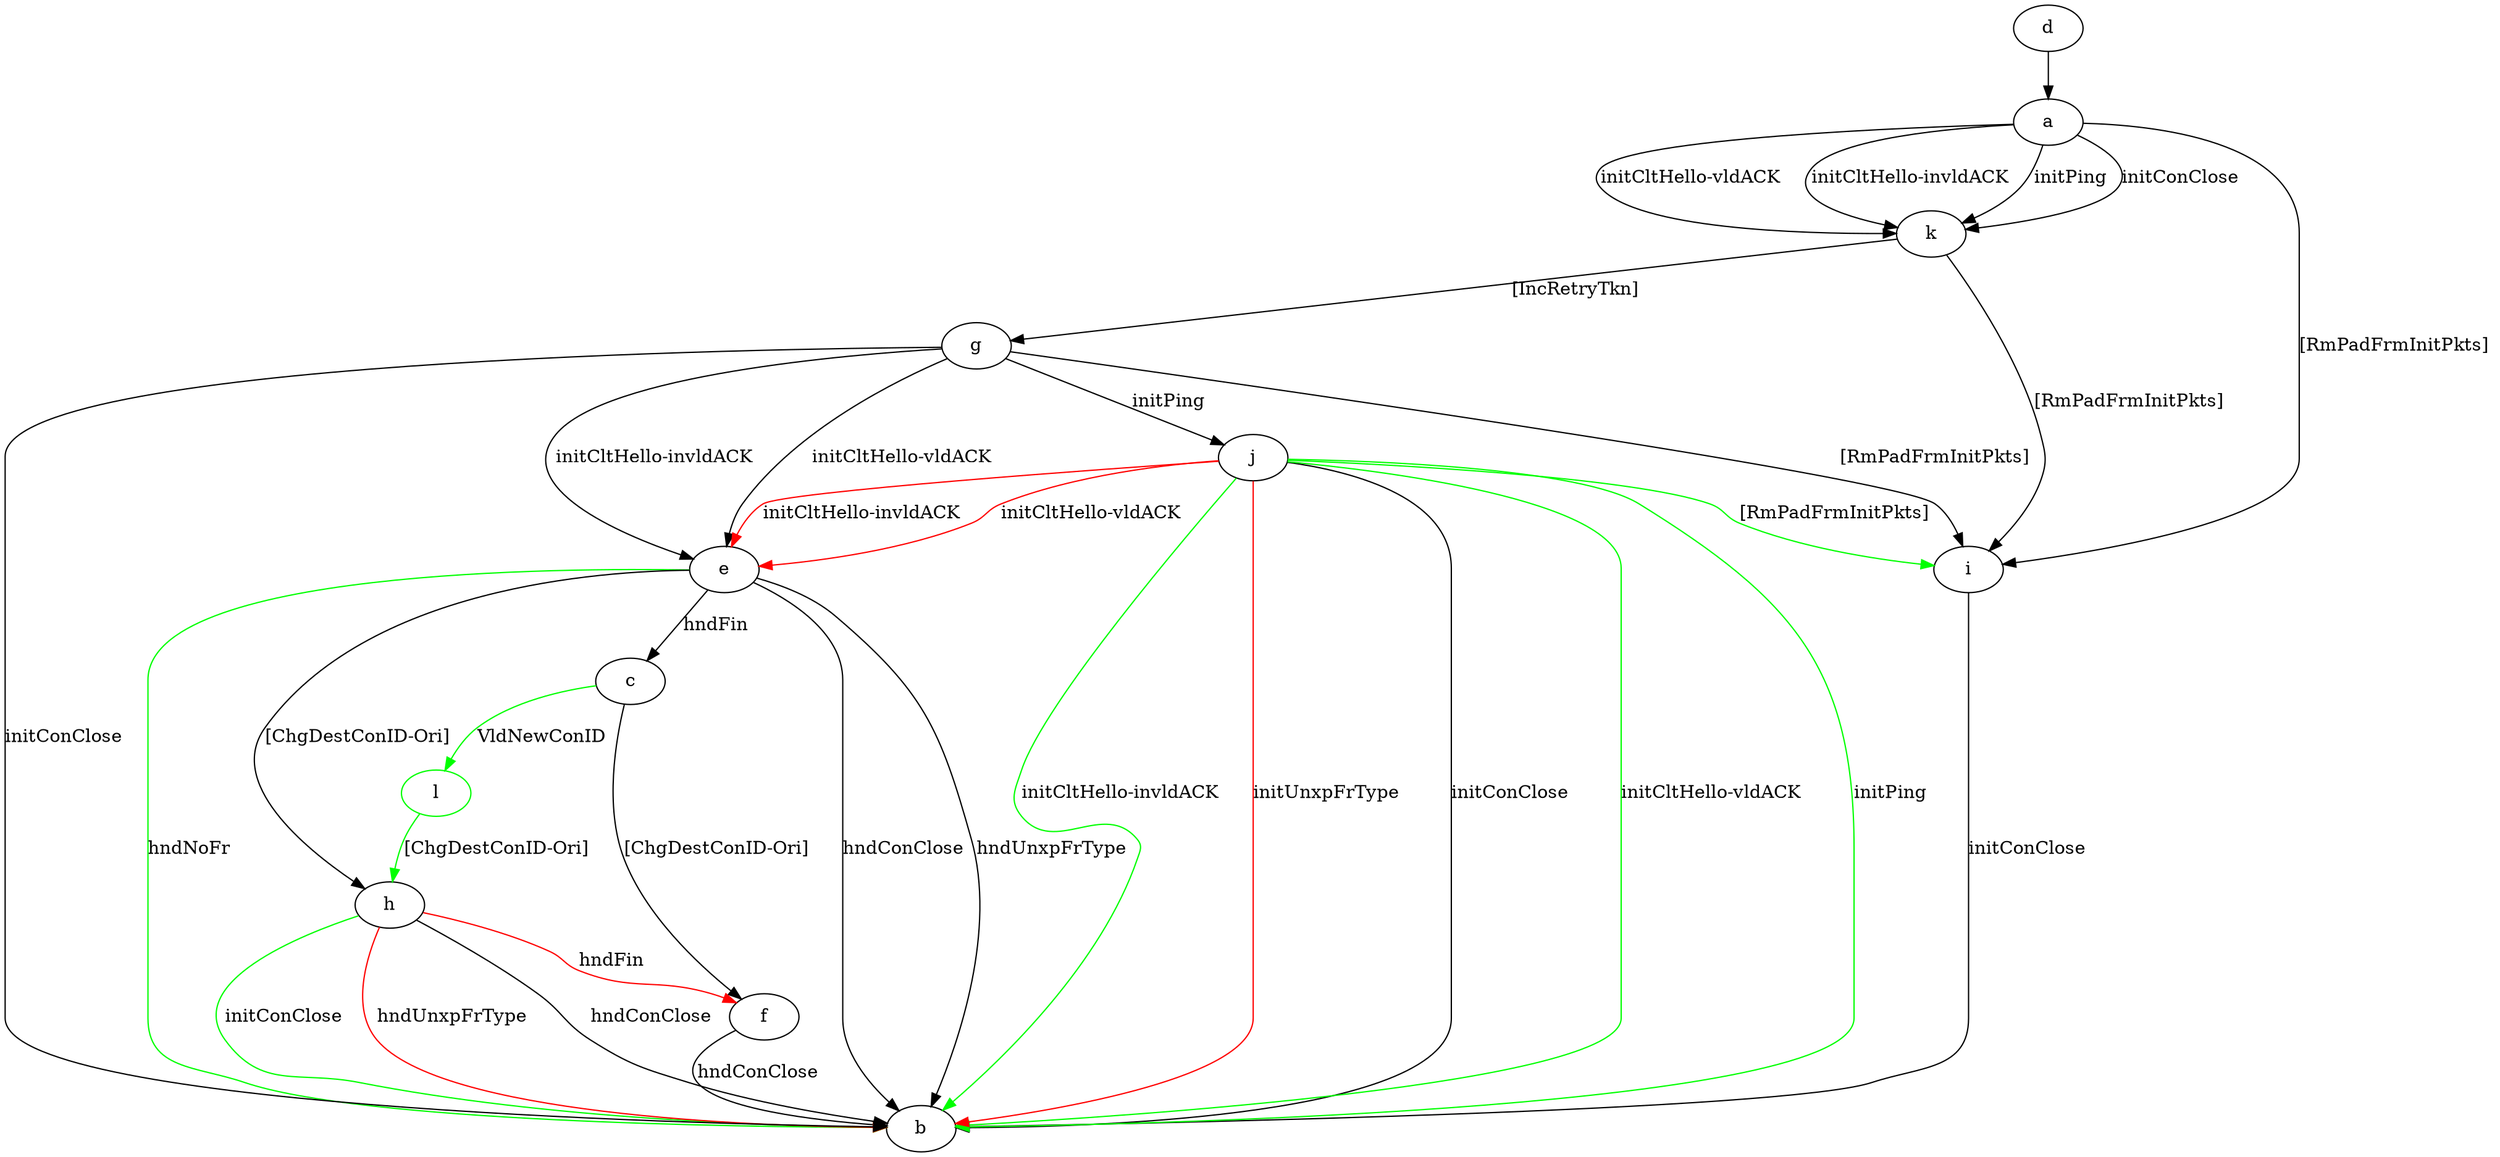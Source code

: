 digraph "" {
	a -> i	[key=0,
		label="[RmPadFrmInitPkts] "];
	a -> k	[key=0,
		label="initPing "];
	a -> k	[key=1,
		label="initConClose "];
	a -> k	[key=2,
		label="initCltHello-vldACK "];
	a -> k	[key=3,
		label="initCltHello-invldACK "];
	c -> f	[key=0,
		label="[ChgDestConID-Ori] "];
	l	[color=green];
	c -> l	[key=0,
		color=green,
		label="VldNewConID "];
	d -> a	[key=0];
	e -> b	[key=0,
		label="hndConClose "];
	e -> b	[key=1,
		label="hndUnxpFrType "];
	e -> b	[key=2,
		color=green,
		label="hndNoFr "];
	e -> c	[key=0,
		label="hndFin "];
	e -> h	[key=0,
		label="[ChgDestConID-Ori] "];
	f -> b	[key=0,
		label="hndConClose "];
	g -> b	[key=0,
		label="initConClose "];
	g -> e	[key=0,
		label="initCltHello-vldACK "];
	g -> e	[key=1,
		label="initCltHello-invldACK "];
	g -> i	[key=0,
		label="[RmPadFrmInitPkts] "];
	g -> j	[key=0,
		label="initPing "];
	h -> b	[key=0,
		label="hndConClose "];
	h -> b	[key=1,
		color=green,
		label="initConClose "];
	h -> b	[key=2,
		color=red,
		label="hndUnxpFrType "];
	h -> f	[key=0,
		color=red,
		label="hndFin "];
	i -> b	[key=0,
		label="initConClose "];
	j -> b	[key=0,
		label="initConClose "];
	j -> b	[key=1,
		color=green,
		label="initPing "];
	j -> b	[key=2,
		color=green,
		label="initCltHello-vldACK "];
	j -> b	[key=3,
		color=green,
		label="initCltHello-invldACK "];
	j -> b	[key=4,
		color=red,
		label="initUnxpFrType "];
	j -> e	[key=0,
		color=red,
		label="initCltHello-vldACK "];
	j -> e	[key=1,
		color=red,
		label="initCltHello-invldACK "];
	j -> i	[key=0,
		color=green,
		label="[RmPadFrmInitPkts] "];
	k -> g	[key=0,
		label="[IncRetryTkn] "];
	k -> i	[key=0,
		label="[RmPadFrmInitPkts] "];
	l -> h	[key=0,
		color=green,
		label="[ChgDestConID-Ori] "];
}
